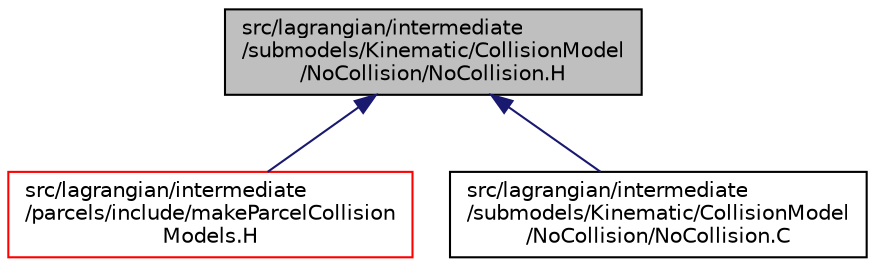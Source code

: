 digraph "src/lagrangian/intermediate/submodels/Kinematic/CollisionModel/NoCollision/NoCollision.H"
{
  bgcolor="transparent";
  edge [fontname="Helvetica",fontsize="10",labelfontname="Helvetica",labelfontsize="10"];
  node [fontname="Helvetica",fontsize="10",shape=record];
  Node100 [label="src/lagrangian/intermediate\l/submodels/Kinematic/CollisionModel\l/NoCollision/NoCollision.H",height=0.2,width=0.4,color="black", fillcolor="grey75", style="filled", fontcolor="black"];
  Node100 -> Node101 [dir="back",color="midnightblue",fontsize="10",style="solid",fontname="Helvetica"];
  Node101 [label="src/lagrangian/intermediate\l/parcels/include/makeParcelCollision\lModels.H",height=0.2,width=0.4,color="red",URL="$a06014.html"];
  Node100 -> Node103 [dir="back",color="midnightblue",fontsize="10",style="solid",fontname="Helvetica"];
  Node103 [label="src/lagrangian/intermediate\l/submodels/Kinematic/CollisionModel\l/NoCollision/NoCollision.C",height=0.2,width=0.4,color="black",URL="$a06311.html"];
}
